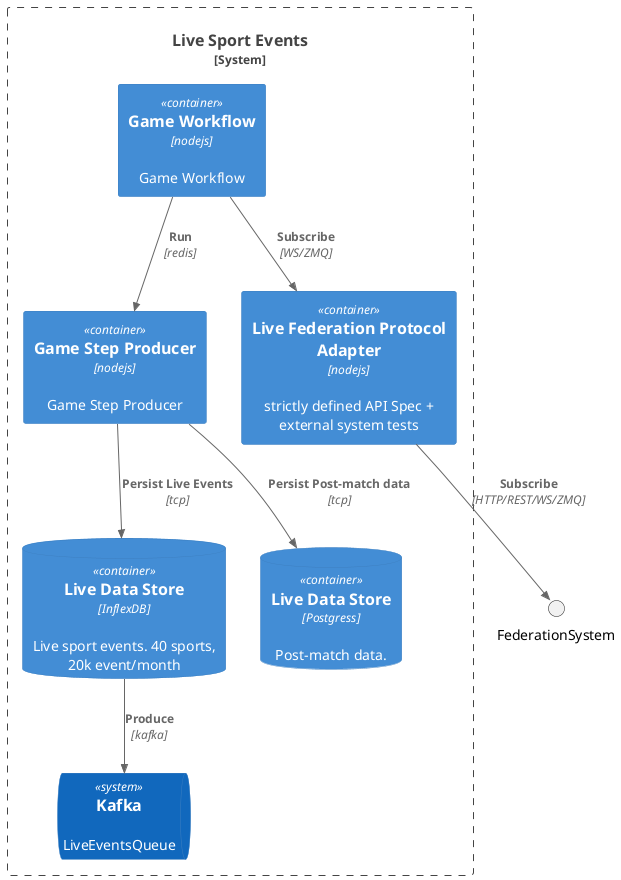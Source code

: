 @startuml SportRadar
!include <C4/C4_Container>

System_Boundary(LiveSportEvents, "Live Sport Events") {
    ContainerDb(LiveDataStore, "Live Data Store", "InflexDB", "Live sport events. 40 sports, 20k event/month")
    ContainerDb(PostMatchDataStore, "Live Data Store", "Postgress", "Post-match data.")

    SystemQueue(LiveEventsQueue, "Kafka", "LiveEventsQueue")
    Container(GameWorkflow, "Game Workflow", "nodejs", "Game Workflow")
    Container(GameStepProducer, "Game Step Producer", "nodejs", "Game Step Producer")
    
    Container(LiveFederationProtocolAdapter, "Live Federation Protocol Adapter", "nodejs", "strictly defined API Spec + external system tests")
    

    Rel(GameWorkflow, GameStepProducer, "Run", "redis")
    Rel(GameStepProducer, LiveDataStore, "Persist Live Events", "tcp")
    Rel(GameStepProducer, PostMatchDataStore, "Persist Post-match data", "tcp")

    Rel(GameWorkflow, LiveFederationProtocolAdapter, "Subscribe", "WS/ZMQ")

    Rel(LiveDataStore, LiveEventsQueue, "Produce", "kafka")
}

Rel(LiveFederationProtocolAdapter, FederationSystem, "Subscribe", "HTTP/REST/WS/ZMQ")

@enduml